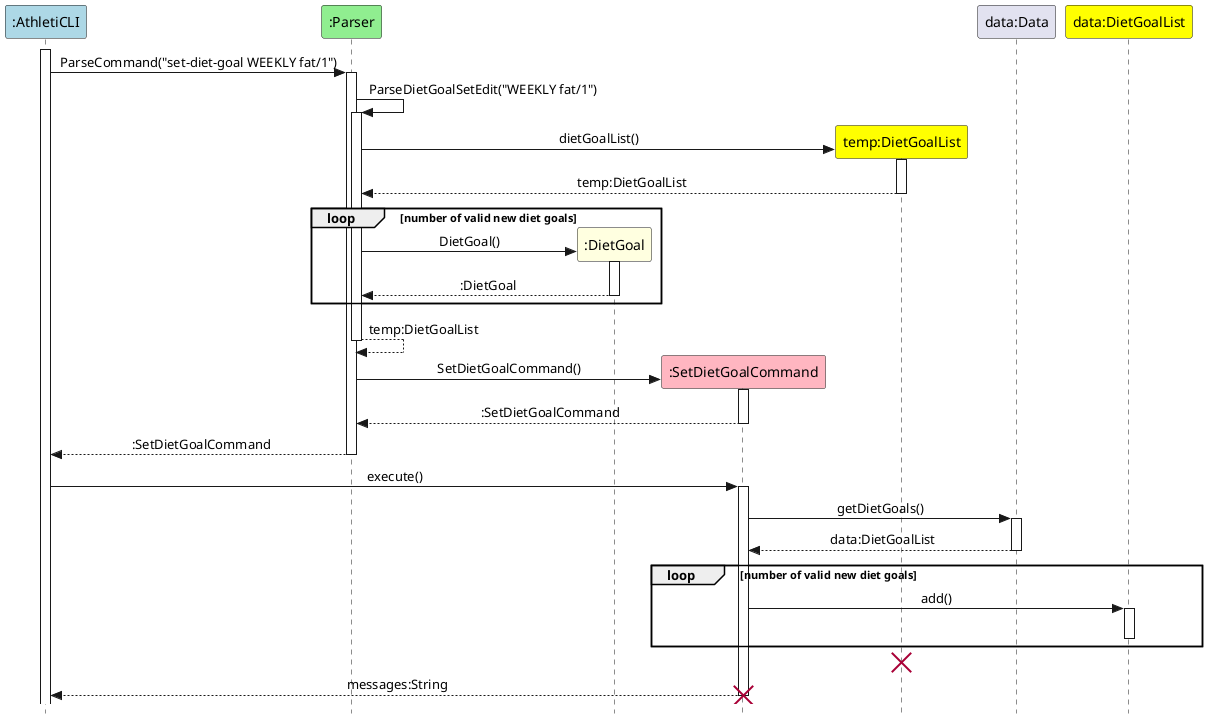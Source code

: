 @startuml
'https://plantuml.com/sequence-diagram
skinparam Style strictuml
skinparam SequenceMessageAlignment center
participant ":AthletiCLI" as AthletiCLI #lightblue
participant ":Parser" as Parser #lightgreen
participant ":DietGoal" as dietGoal #lightyellow
participant ":SetDietGoalCommand" as SetDietGoalCommand #lightpink
participant "temp:DietGoalList" as tempDietGoalList #yellow
participant "data:Data" as dataData
participant "data:DietGoalList" as dataDietGoalList #yellow


'autonumber
AthletiCLI++
AthletiCLI -> Parser++ : ParseCommand("set-diet-goal WEEKLY fat/1")
Parser -> Parser++ : ParseDietGoalSetEdit("WEEKLY fat/1")
create tempDietGoalList
Parser -> tempDietGoalList++ : dietGoalList()
tempDietGoalList --> Parser-- : temp:DietGoalList

    loop number of valid new diet goals
    create dietGoal
    Parser -> dietGoal++ : DietGoal()
    dietGoal --> Parser-- : :DietGoal
    end

Parser --> Parser-- : temp:DietGoalList
create SetDietGoalCommand
Parser -> SetDietGoalCommand++ : SetDietGoalCommand()
SetDietGoalCommand --> Parser-- : :SetDietGoalCommand
Parser --> AthletiCLI-- : :SetDietGoalCommand
AthletiCLI -> SetDietGoalCommand++ : execute()
SetDietGoalCommand -> dataData++ : getDietGoals()
dataData --> SetDietGoalCommand-- : data:DietGoalList

    loop number of valid new diet goals
    SetDietGoalCommand -> dataDietGoalList++ : add()

   dataDietGoalList --


    end

destroy tempDietGoalList
SetDietGoalCommand --> AthletiCLI-- : messages:String

destroy SetDietGoalCommand

@enduml